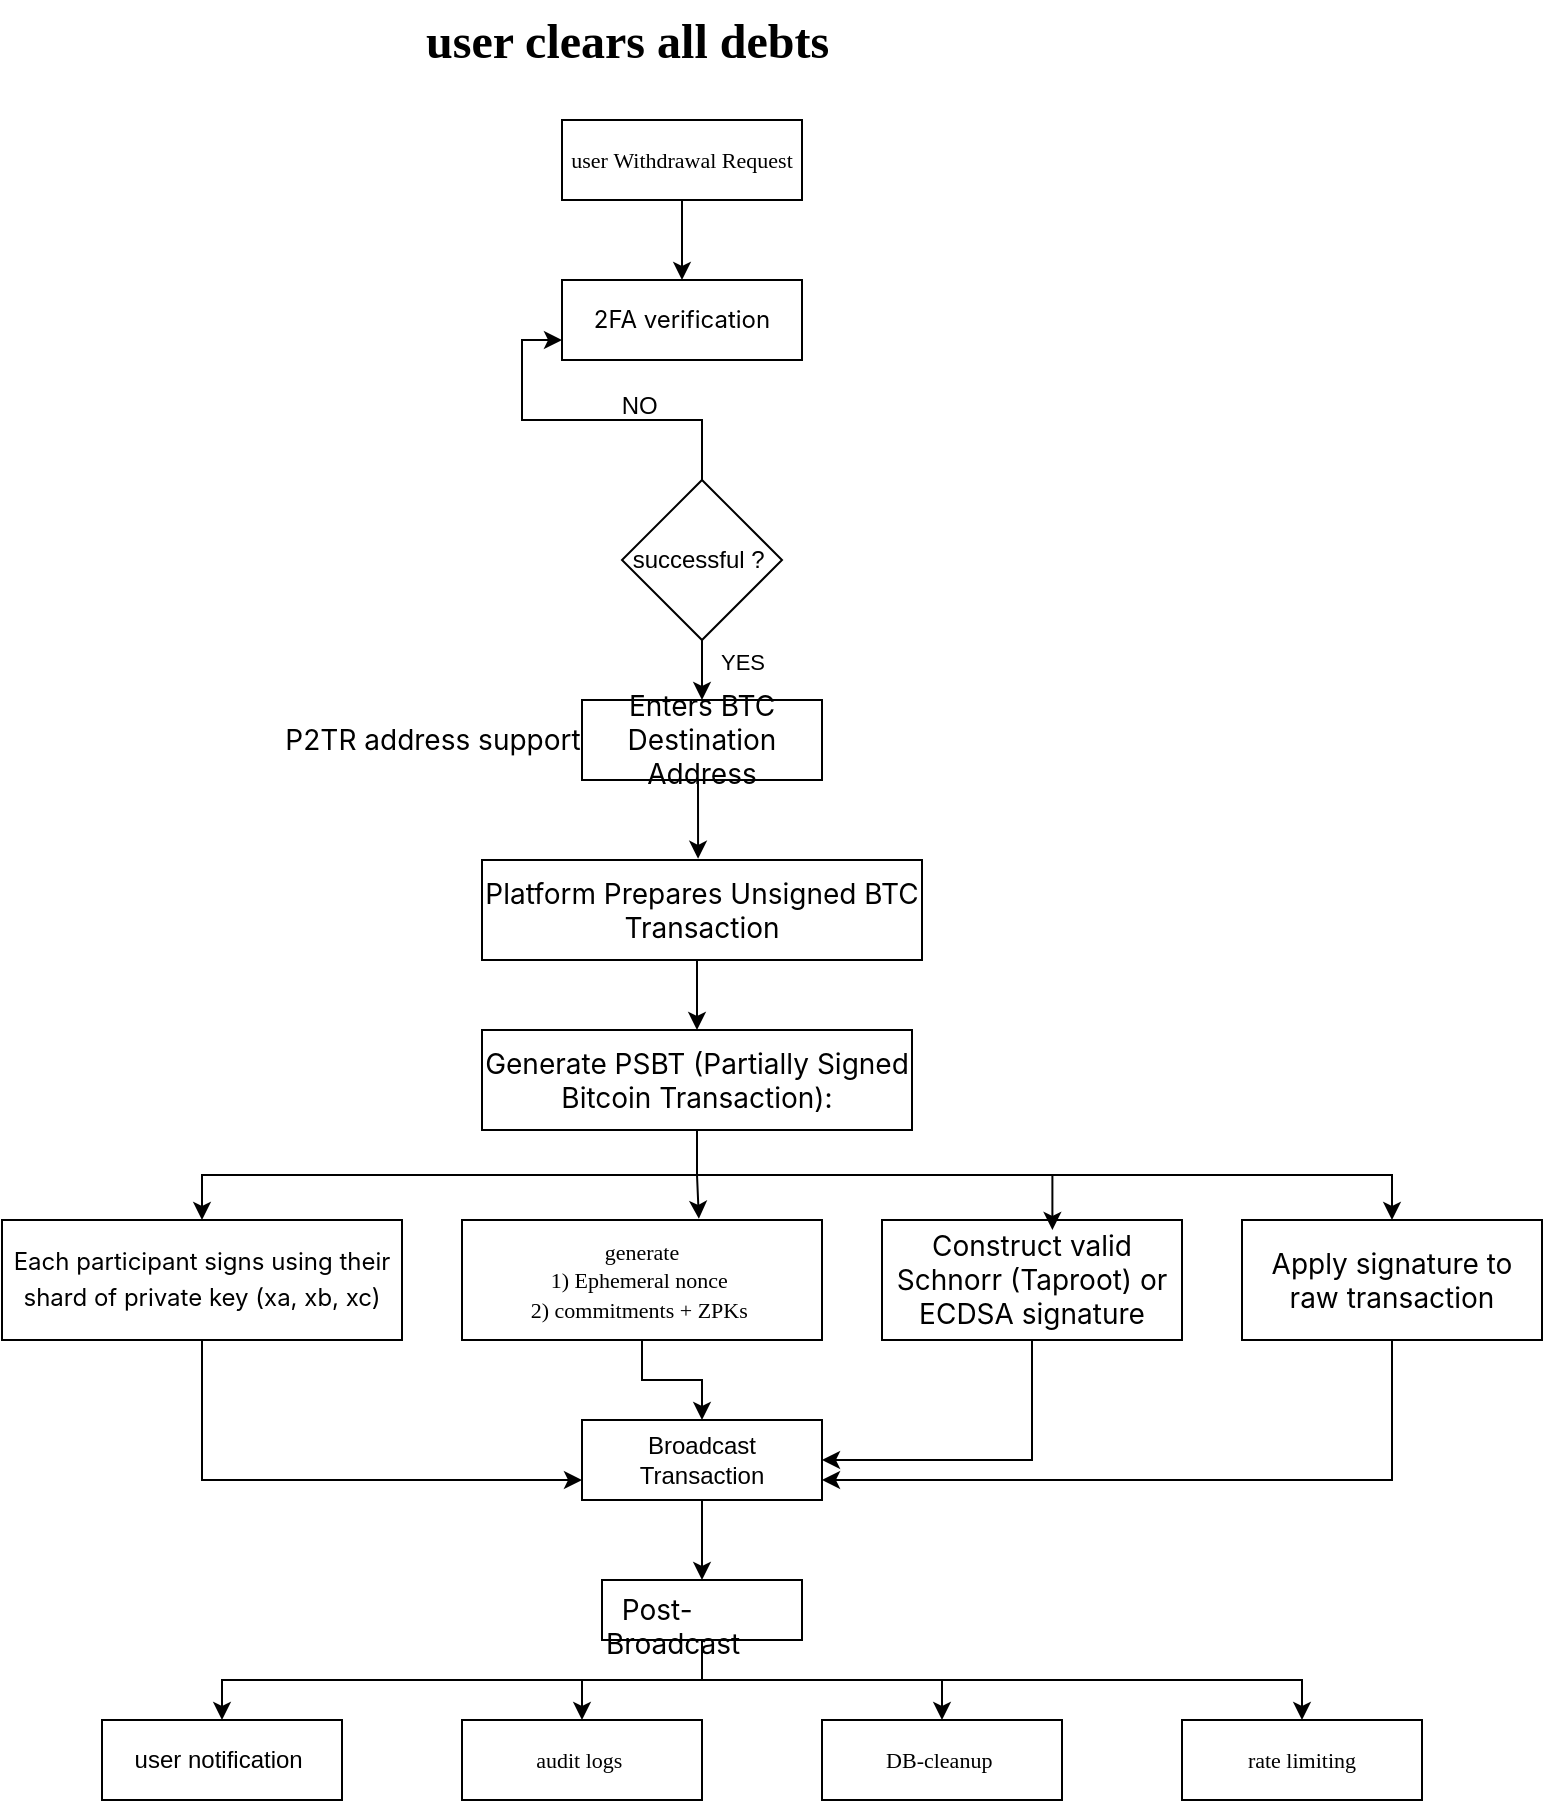 <mxfile version="26.3.0">
  <diagram name="Page-1" id="UG-ZxGP3_y3LzrQItCGx">
    <mxGraphModel dx="1042" dy="562" grid="1" gridSize="10" guides="1" tooltips="1" connect="1" arrows="1" fold="1" page="1" pageScale="1" pageWidth="850" pageHeight="1100" background="#ffffff" math="0" shadow="0">
      <root>
        <mxCell id="0" />
        <mxCell id="1" parent="0" />
        <mxCell id="gOHQoUDAPeLOtNm4ryzM-1" value="&lt;h1 style=&quot;margin-top: 0px;&quot;&gt;&lt;font face=&quot;Verdana&quot;&gt;user clears all debts&lt;/font&gt;&lt;/h1&gt;&lt;p&gt;&lt;br&gt;&lt;/p&gt;" style="text;html=1;whiteSpace=wrap;overflow=hidden;rounded=0;" vertex="1" parent="1">
          <mxGeometry x="250" y="10" width="332" height="40" as="geometry" />
        </mxCell>
        <mxCell id="gOHQoUDAPeLOtNm4ryzM-63" style="edgeStyle=orthogonalEdgeStyle;rounded=0;orthogonalLoop=1;jettySize=auto;html=1;exitX=0.5;exitY=1;exitDx=0;exitDy=0;entryX=0.5;entryY=0;entryDx=0;entryDy=0;" edge="1" parent="1" source="gOHQoUDAPeLOtNm4ryzM-3" target="gOHQoUDAPeLOtNm4ryzM-7">
          <mxGeometry relative="1" as="geometry" />
        </mxCell>
        <mxCell id="gOHQoUDAPeLOtNm4ryzM-3" value="&lt;font style=&quot;font-size: 11px;&quot; face=&quot;Verdana&quot;&gt;user&amp;nbsp;&lt;span style=&quot;&quot; lang=&quot;EN-US&quot;&gt;Withdrawal Request&lt;/span&gt;&lt;/font&gt;" style="rounded=0;whiteSpace=wrap;html=1;" vertex="1" parent="1">
          <mxGeometry x="320" y="70" width="120" height="40" as="geometry" />
        </mxCell>
        <mxCell id="gOHQoUDAPeLOtNm4ryzM-7" value="&lt;p style=&quot;margin-bottom:10.5pt;line-height:150%&quot; class=&quot;MsoNormal&quot;&gt;&lt;span style=&quot;font-family: inter, serif;&quot; lang=&quot;EN-US&quot;&gt;2FA verification&lt;/span&gt;&lt;span lang=&quot;EN-US&quot;&gt;&lt;/span&gt;&lt;/p&gt;" style="rounded=0;whiteSpace=wrap;html=1;" vertex="1" parent="1">
          <mxGeometry x="320" y="150" width="120" height="40" as="geometry" />
        </mxCell>
        <mxCell id="gOHQoUDAPeLOtNm4ryzM-8" value="&lt;span style=&quot;font-size: 10.5pt; font-family: inter, serif;&quot; lang=&quot;EN-US&quot;&gt;Enters BTC Destination Address&lt;/span&gt;" style="rounded=0;whiteSpace=wrap;html=1;" vertex="1" parent="1">
          <mxGeometry x="330" y="360" width="120" height="40" as="geometry" />
        </mxCell>
        <mxCell id="gOHQoUDAPeLOtNm4ryzM-37" style="edgeStyle=orthogonalEdgeStyle;rounded=0;orthogonalLoop=1;jettySize=auto;html=1;exitX=0.5;exitY=1;exitDx=0;exitDy=0;" edge="1" parent="1" source="gOHQoUDAPeLOtNm4ryzM-9" target="gOHQoUDAPeLOtNm4ryzM-34">
          <mxGeometry relative="1" as="geometry" />
        </mxCell>
        <mxCell id="gOHQoUDAPeLOtNm4ryzM-42" style="edgeStyle=orthogonalEdgeStyle;rounded=0;orthogonalLoop=1;jettySize=auto;html=1;exitX=0.5;exitY=1;exitDx=0;exitDy=0;" edge="1" parent="1" source="gOHQoUDAPeLOtNm4ryzM-9" target="gOHQoUDAPeLOtNm4ryzM-35">
          <mxGeometry relative="1" as="geometry" />
        </mxCell>
        <mxCell id="gOHQoUDAPeLOtNm4ryzM-9" value="&lt;span style=&quot;font-size: 10.5pt; font-family: inter, serif;&quot; lang=&quot;EN-US&quot;&gt;Generate PSBT (Partially Signed Bitcoin Transaction):&lt;/span&gt;" style="rounded=0;whiteSpace=wrap;html=1;" vertex="1" parent="1">
          <mxGeometry x="280" y="525" width="215" height="50" as="geometry" />
        </mxCell>
        <mxCell id="gOHQoUDAPeLOtNm4ryzM-30" style="edgeStyle=orthogonalEdgeStyle;rounded=0;orthogonalLoop=1;jettySize=auto;html=1;exitX=0.5;exitY=1;exitDx=0;exitDy=0;entryX=0.5;entryY=0;entryDx=0;entryDy=0;" edge="1" parent="1" source="gOHQoUDAPeLOtNm4ryzM-10" target="gOHQoUDAPeLOtNm4ryzM-9">
          <mxGeometry relative="1" as="geometry" />
        </mxCell>
        <mxCell id="gOHQoUDAPeLOtNm4ryzM-10" value="&lt;span style=&quot;font-size: 10.5pt; font-family: inter, serif;&quot; lang=&quot;EN-US&quot;&gt;Platform Prepares Unsigned BTC Transaction&lt;/span&gt;" style="rounded=0;whiteSpace=wrap;html=1;" vertex="1" parent="1">
          <mxGeometry x="280" y="440" width="220" height="50" as="geometry" />
        </mxCell>
        <mxCell id="gOHQoUDAPeLOtNm4ryzM-14" style="edgeStyle=orthogonalEdgeStyle;rounded=0;orthogonalLoop=1;jettySize=auto;html=1;entryX=0;entryY=0.75;entryDx=0;entryDy=0;" edge="1" parent="1" source="gOHQoUDAPeLOtNm4ryzM-13" target="gOHQoUDAPeLOtNm4ryzM-7">
          <mxGeometry relative="1" as="geometry" />
        </mxCell>
        <mxCell id="gOHQoUDAPeLOtNm4ryzM-16" style="edgeStyle=orthogonalEdgeStyle;rounded=0;orthogonalLoop=1;jettySize=auto;html=1;" edge="1" parent="1" source="gOHQoUDAPeLOtNm4ryzM-13" target="gOHQoUDAPeLOtNm4ryzM-8">
          <mxGeometry relative="1" as="geometry" />
        </mxCell>
        <mxCell id="gOHQoUDAPeLOtNm4ryzM-17" value="YES" style="edgeLabel;html=1;align=center;verticalAlign=middle;resizable=0;points=[];" vertex="1" connectable="0" parent="gOHQoUDAPeLOtNm4ryzM-16">
          <mxGeometry x="-0.664" y="3" relative="1" as="geometry">
            <mxPoint x="17" y="2" as="offset" />
          </mxGeometry>
        </mxCell>
        <mxCell id="gOHQoUDAPeLOtNm4ryzM-13" value="successful ?&amp;nbsp;" style="rhombus;whiteSpace=wrap;html=1;" vertex="1" parent="1">
          <mxGeometry x="350" y="250" width="80" height="80" as="geometry" />
        </mxCell>
        <mxCell id="gOHQoUDAPeLOtNm4ryzM-15" value="NO&amp;nbsp;" style="text;html=1;align=center;verticalAlign=middle;resizable=0;points=[];autosize=1;strokeColor=none;fillColor=none;" vertex="1" parent="1">
          <mxGeometry x="340" y="198" width="40" height="30" as="geometry" />
        </mxCell>
        <mxCell id="gOHQoUDAPeLOtNm4ryzM-18" value="&lt;span style=&quot;font-size: 10.5pt; font-family: inter, serif;&quot; lang=&quot;EN-US&quot;&gt;P2TR address support&lt;/span&gt;" style="text;html=1;align=center;verticalAlign=middle;resizable=0;points=[];autosize=1;strokeColor=none;fillColor=none;" vertex="1" parent="1">
          <mxGeometry x="180" y="365" width="150" height="30" as="geometry" />
        </mxCell>
        <mxCell id="gOHQoUDAPeLOtNm4ryzM-29" style="edgeStyle=orthogonalEdgeStyle;rounded=0;orthogonalLoop=1;jettySize=auto;html=1;exitX=0.5;exitY=1;exitDx=0;exitDy=0;entryX=0.452;entryY=-0.015;entryDx=0;entryDy=0;entryPerimeter=0;" edge="1" parent="1" source="gOHQoUDAPeLOtNm4ryzM-8">
          <mxGeometry relative="1" as="geometry">
            <mxPoint x="388.04" y="439.4" as="targetPoint" />
          </mxGeometry>
        </mxCell>
        <mxCell id="gOHQoUDAPeLOtNm4ryzM-36" value="" style="group" vertex="1" connectable="0" parent="1">
          <mxGeometry x="40" y="620" width="770" height="60" as="geometry" />
        </mxCell>
        <mxCell id="gOHQoUDAPeLOtNm4ryzM-12" value="&lt;span style=&quot;font-size: 10.5pt; font-family: inter, serif;&quot; lang=&quot;EN-US&quot;&gt;Construct valid Schnorr (Taproot) or ECDSA signature&lt;/span&gt;" style="rounded=0;whiteSpace=wrap;html=1;" vertex="1" parent="gOHQoUDAPeLOtNm4ryzM-36">
          <mxGeometry x="440" width="150" height="60" as="geometry" />
        </mxCell>
        <mxCell id="gOHQoUDAPeLOtNm4ryzM-5" value="&lt;font face=&quot;Verdana&quot;&gt;&lt;span style=&quot;font-size: 11px;&quot;&gt;generate&lt;/span&gt;&lt;/font&gt;&lt;div&gt;&lt;font face=&quot;Verdana&quot;&gt;&lt;span style=&quot;font-size: 11px;&quot;&gt;1) Ephemeral nonce&amp;nbsp;&lt;/span&gt;&lt;/font&gt;&lt;/div&gt;&lt;div&gt;&lt;font face=&quot;Verdana&quot;&gt;&lt;span style=&quot;font-size: 11px;&quot;&gt;2) commitments + ZPKs&amp;nbsp;&lt;/span&gt;&lt;/font&gt;&lt;/div&gt;" style="rounded=0;whiteSpace=wrap;html=1;" vertex="1" parent="gOHQoUDAPeLOtNm4ryzM-36">
          <mxGeometry x="230" width="180" height="60" as="geometry" />
        </mxCell>
        <mxCell id="gOHQoUDAPeLOtNm4ryzM-34" value="&lt;p style=&quot;margin-bottom:10.5pt;line-height:150%&quot; class=&quot;MsoNormal&quot;&gt;&lt;span style=&quot;font-family: inter, serif;&quot; lang=&quot;EN-US&quot;&gt;Each participant signs using their&lt;br/&gt;shard of private key (xa, xb, xc)&lt;/span&gt;&lt;span lang=&quot;EN-US&quot;&gt;&lt;/span&gt;&lt;/p&gt;" style="rounded=0;whiteSpace=wrap;html=1;" vertex="1" parent="gOHQoUDAPeLOtNm4ryzM-36">
          <mxGeometry width="200" height="60" as="geometry" />
        </mxCell>
        <mxCell id="gOHQoUDAPeLOtNm4ryzM-35" value="&lt;span style=&quot;font-size: 10.5pt; font-family: inter, serif;&quot; lang=&quot;EN-US&quot;&gt;Apply signature to raw transaction&lt;/span&gt;" style="rounded=0;whiteSpace=wrap;html=1;" vertex="1" parent="gOHQoUDAPeLOtNm4ryzM-36">
          <mxGeometry x="620" width="150" height="60" as="geometry" />
        </mxCell>
        <mxCell id="gOHQoUDAPeLOtNm4ryzM-40" style="edgeStyle=orthogonalEdgeStyle;rounded=0;orthogonalLoop=1;jettySize=auto;html=1;exitX=0.5;exitY=1;exitDx=0;exitDy=0;entryX=0.658;entryY=-0.01;entryDx=0;entryDy=0;entryPerimeter=0;" edge="1" parent="1" source="gOHQoUDAPeLOtNm4ryzM-9" target="gOHQoUDAPeLOtNm4ryzM-5">
          <mxGeometry relative="1" as="geometry" />
        </mxCell>
        <mxCell id="gOHQoUDAPeLOtNm4ryzM-41" style="edgeStyle=orthogonalEdgeStyle;rounded=0;orthogonalLoop=1;jettySize=auto;html=1;exitX=0.5;exitY=1;exitDx=0;exitDy=0;entryX=0.568;entryY=0.083;entryDx=0;entryDy=0;entryPerimeter=0;" edge="1" parent="1" source="gOHQoUDAPeLOtNm4ryzM-9" target="gOHQoUDAPeLOtNm4ryzM-12">
          <mxGeometry relative="1" as="geometry" />
        </mxCell>
        <mxCell id="gOHQoUDAPeLOtNm4ryzM-49" value="" style="edgeStyle=orthogonalEdgeStyle;rounded=0;orthogonalLoop=1;jettySize=auto;html=1;" edge="1" parent="1" source="gOHQoUDAPeLOtNm4ryzM-43" target="gOHQoUDAPeLOtNm4ryzM-48">
          <mxGeometry relative="1" as="geometry" />
        </mxCell>
        <mxCell id="gOHQoUDAPeLOtNm4ryzM-43" value="Broadcast Transaction" style="rounded=0;whiteSpace=wrap;html=1;" vertex="1" parent="1">
          <mxGeometry x="330" y="720" width="120" height="40" as="geometry" />
        </mxCell>
        <mxCell id="gOHQoUDAPeLOtNm4ryzM-44" style="edgeStyle=orthogonalEdgeStyle;rounded=0;orthogonalLoop=1;jettySize=auto;html=1;exitX=0.5;exitY=1;exitDx=0;exitDy=0;entryX=0;entryY=0.75;entryDx=0;entryDy=0;" edge="1" parent="1" source="gOHQoUDAPeLOtNm4ryzM-34" target="gOHQoUDAPeLOtNm4ryzM-43">
          <mxGeometry relative="1" as="geometry" />
        </mxCell>
        <mxCell id="gOHQoUDAPeLOtNm4ryzM-45" style="edgeStyle=orthogonalEdgeStyle;rounded=0;orthogonalLoop=1;jettySize=auto;html=1;exitX=0.5;exitY=1;exitDx=0;exitDy=0;" edge="1" parent="1" source="gOHQoUDAPeLOtNm4ryzM-5" target="gOHQoUDAPeLOtNm4ryzM-43">
          <mxGeometry relative="1" as="geometry" />
        </mxCell>
        <mxCell id="gOHQoUDAPeLOtNm4ryzM-46" style="edgeStyle=orthogonalEdgeStyle;rounded=0;orthogonalLoop=1;jettySize=auto;html=1;exitX=0.5;exitY=1;exitDx=0;exitDy=0;entryX=1;entryY=0.5;entryDx=0;entryDy=0;" edge="1" parent="1" source="gOHQoUDAPeLOtNm4ryzM-12" target="gOHQoUDAPeLOtNm4ryzM-43">
          <mxGeometry relative="1" as="geometry" />
        </mxCell>
        <mxCell id="gOHQoUDAPeLOtNm4ryzM-47" style="edgeStyle=orthogonalEdgeStyle;rounded=0;orthogonalLoop=1;jettySize=auto;html=1;exitX=0.5;exitY=1;exitDx=0;exitDy=0;entryX=1;entryY=0.75;entryDx=0;entryDy=0;" edge="1" parent="1" source="gOHQoUDAPeLOtNm4ryzM-35" target="gOHQoUDAPeLOtNm4ryzM-43">
          <mxGeometry relative="1" as="geometry" />
        </mxCell>
        <mxCell id="gOHQoUDAPeLOtNm4ryzM-58" value="" style="edgeStyle=orthogonalEdgeStyle;rounded=0;orthogonalLoop=1;jettySize=auto;html=1;" edge="1" parent="1" source="gOHQoUDAPeLOtNm4ryzM-48" target="gOHQoUDAPeLOtNm4ryzM-54">
          <mxGeometry relative="1" as="geometry" />
        </mxCell>
        <mxCell id="gOHQoUDAPeLOtNm4ryzM-59" style="edgeStyle=orthogonalEdgeStyle;rounded=0;orthogonalLoop=1;jettySize=auto;html=1;exitX=0.5;exitY=1;exitDx=0;exitDy=0;entryX=0.5;entryY=0;entryDx=0;entryDy=0;" edge="1" parent="1" source="gOHQoUDAPeLOtNm4ryzM-48" target="gOHQoUDAPeLOtNm4ryzM-53">
          <mxGeometry relative="1" as="geometry" />
        </mxCell>
        <mxCell id="gOHQoUDAPeLOtNm4ryzM-60" style="edgeStyle=orthogonalEdgeStyle;rounded=0;orthogonalLoop=1;jettySize=auto;html=1;exitX=0.5;exitY=1;exitDx=0;exitDy=0;entryX=0.5;entryY=0;entryDx=0;entryDy=0;" edge="1" parent="1" source="gOHQoUDAPeLOtNm4ryzM-48" target="gOHQoUDAPeLOtNm4ryzM-33">
          <mxGeometry relative="1" as="geometry" />
        </mxCell>
        <mxCell id="gOHQoUDAPeLOtNm4ryzM-61" style="edgeStyle=orthogonalEdgeStyle;rounded=0;orthogonalLoop=1;jettySize=auto;html=1;exitX=0.5;exitY=1;exitDx=0;exitDy=0;entryX=0.5;entryY=0;entryDx=0;entryDy=0;" edge="1" parent="1" source="gOHQoUDAPeLOtNm4ryzM-48" target="gOHQoUDAPeLOtNm4ryzM-55">
          <mxGeometry relative="1" as="geometry" />
        </mxCell>
        <mxCell id="gOHQoUDAPeLOtNm4ryzM-48" value="&lt;span lang=&quot;EN-US&quot; style=&quot;font-size: 10.5pt; font-family: inter, serif; color: black;&quot;&gt;&amp;nbsp; Post-Broadcast&lt;/span&gt;" style="text;whiteSpace=wrap;html=1;strokeColor=default;perimeterSpacing=0;" vertex="1" parent="1">
          <mxGeometry x="340" y="800" width="100" height="30" as="geometry" />
        </mxCell>
        <mxCell id="gOHQoUDAPeLOtNm4ryzM-56" value="" style="group" vertex="1" connectable="0" parent="1">
          <mxGeometry x="90" y="870" width="660" height="40" as="geometry" />
        </mxCell>
        <mxCell id="gOHQoUDAPeLOtNm4ryzM-33" value="&lt;font face=&quot;Verdana&quot;&gt;&lt;span style=&quot;font-size: 11px;&quot;&gt;rate limiting&lt;/span&gt;&lt;/font&gt;" style="rounded=0;whiteSpace=wrap;html=1;" vertex="1" parent="gOHQoUDAPeLOtNm4ryzM-56">
          <mxGeometry x="540" width="120" height="40" as="geometry" />
        </mxCell>
        <mxCell id="gOHQoUDAPeLOtNm4ryzM-53" value="&lt;font face=&quot;Verdana&quot;&gt;&lt;span style=&quot;font-size: 11px;&quot;&gt;DB-cleanup&amp;nbsp;&lt;/span&gt;&lt;/font&gt;" style="rounded=0;whiteSpace=wrap;html=1;" vertex="1" parent="gOHQoUDAPeLOtNm4ryzM-56">
          <mxGeometry x="360" width="120" height="40" as="geometry" />
        </mxCell>
        <mxCell id="gOHQoUDAPeLOtNm4ryzM-54" value="&lt;font face=&quot;Verdana&quot;&gt;&lt;span style=&quot;font-size: 11px;&quot;&gt;audit logs&amp;nbsp;&lt;/span&gt;&lt;/font&gt;" style="rounded=0;whiteSpace=wrap;html=1;" vertex="1" parent="gOHQoUDAPeLOtNm4ryzM-56">
          <mxGeometry x="180" width="120" height="40" as="geometry" />
        </mxCell>
        <mxCell id="gOHQoUDAPeLOtNm4ryzM-55" value="user notification&amp;nbsp;" style="rounded=0;whiteSpace=wrap;html=1;" vertex="1" parent="gOHQoUDAPeLOtNm4ryzM-56">
          <mxGeometry width="120" height="40" as="geometry" />
        </mxCell>
      </root>
    </mxGraphModel>
  </diagram>
</mxfile>
